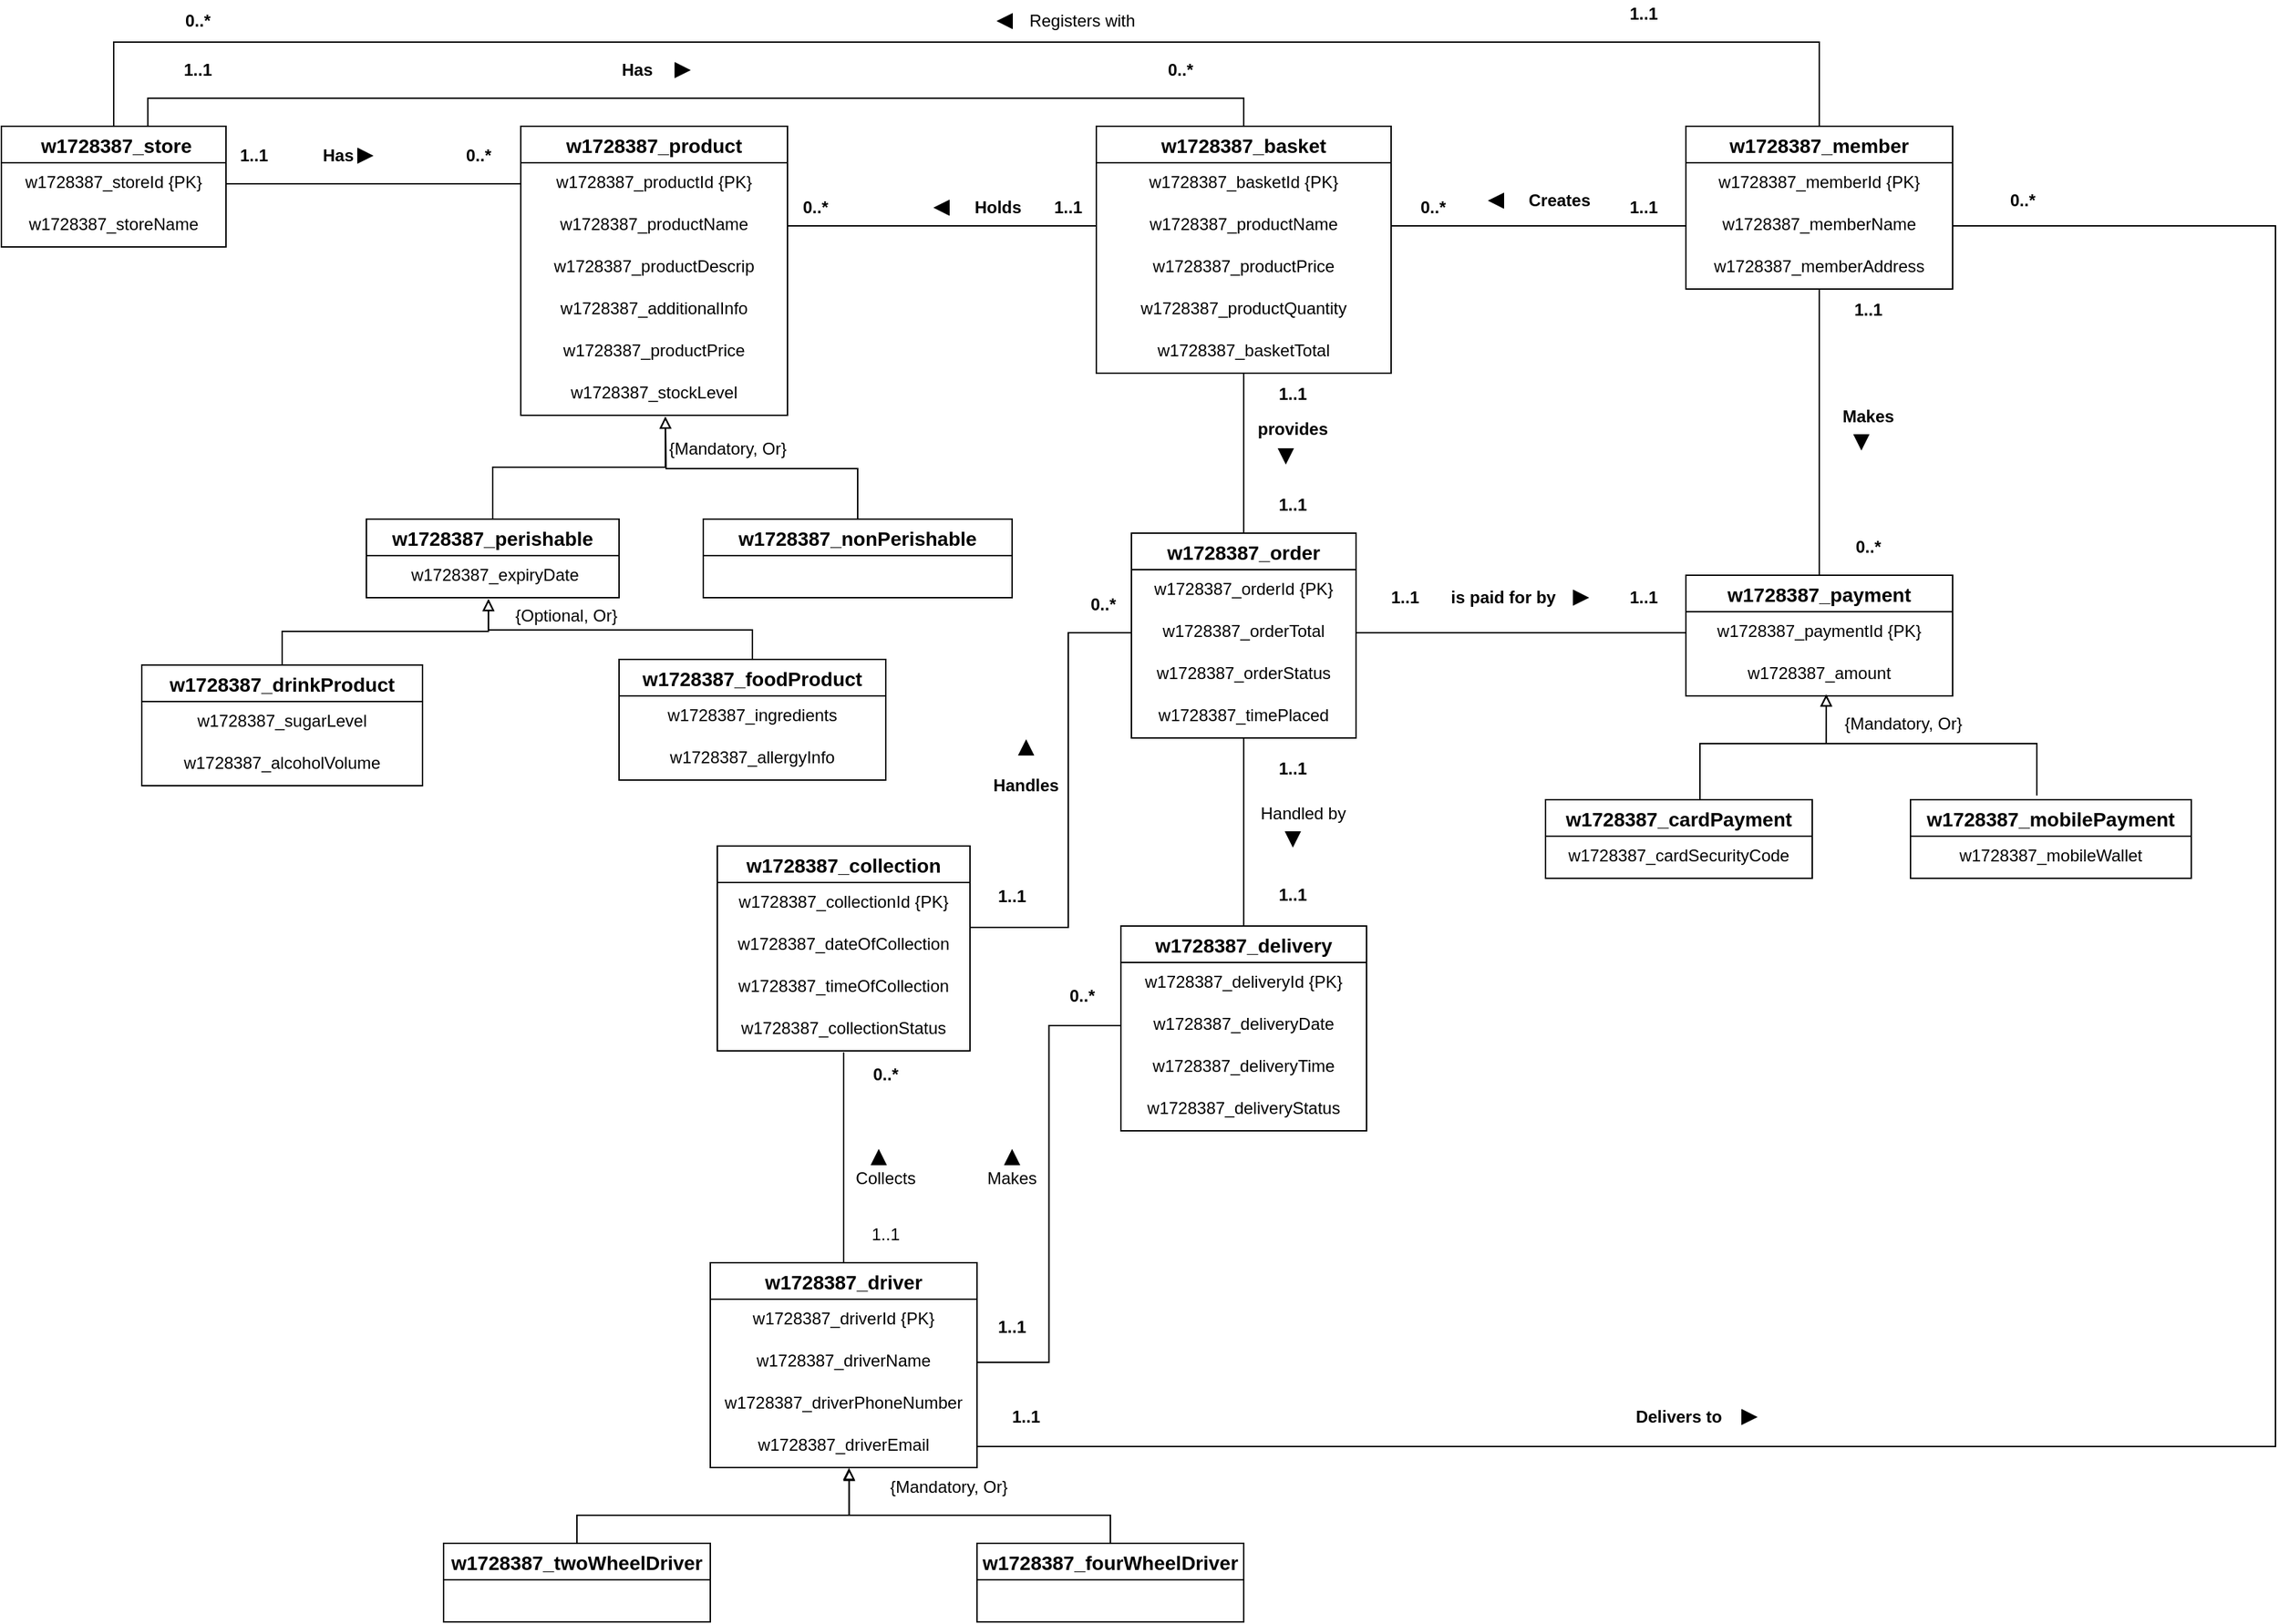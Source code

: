 <mxfile version="13.10.0" type="github">
  <diagram id="m76m9QoJ4NxbDagFgyK1" name="Page-2">
    <mxGraphModel dx="1583" dy="1743" grid="1" gridSize="10" guides="1" tooltips="1" connect="1" arrows="1" fold="1" page="1" pageScale="1" pageWidth="850" pageHeight="1100" math="0" shadow="0">
      <root>
        <mxCell id="Pl49buUNzvRzNFKVz_-r-0" />
        <mxCell id="Pl49buUNzvRzNFKVz_-r-1" parent="Pl49buUNzvRzNFKVz_-r-0" />
        <mxCell id="Pl49buUNzvRzNFKVz_-r-2" value=" w1728387_store" style="swimlane;fontStyle=1;childLayout=stackLayout;horizontal=1;startSize=26;horizontalStack=0;resizeParent=1;resizeParentMax=0;resizeLast=0;collapsible=1;marginBottom=0;align=center;fontSize=14;" parent="Pl49buUNzvRzNFKVz_-r-1" vertex="1">
          <mxGeometry x="20" y="70" width="160" height="86" as="geometry" />
        </mxCell>
        <mxCell id="Pl49buUNzvRzNFKVz_-r-3" value="w1728387_storeId {PK}" style="text;strokeColor=none;fillColor=none;spacingLeft=4;spacingRight=4;overflow=hidden;rotatable=0;points=[[0,0.5],[1,0.5]];portConstraint=eastwest;fontSize=12;align=center;" parent="Pl49buUNzvRzNFKVz_-r-2" vertex="1">
          <mxGeometry y="26" width="160" height="30" as="geometry" />
        </mxCell>
        <mxCell id="Pl49buUNzvRzNFKVz_-r-4" value="w1728387_storeName" style="text;strokeColor=none;fillColor=none;spacingLeft=4;spacingRight=4;overflow=hidden;rotatable=0;points=[[0,0.5],[1,0.5]];portConstraint=eastwest;fontSize=12;align=center;" parent="Pl49buUNzvRzNFKVz_-r-2" vertex="1">
          <mxGeometry y="56" width="160" height="30" as="geometry" />
        </mxCell>
        <mxCell id="GBrOP5z6cLJXMxU7LczB-118" style="edgeStyle=orthogonalEdgeStyle;rounded=0;orthogonalLoop=1;jettySize=auto;html=1;entryX=0.5;entryY=0;entryDx=0;entryDy=0;endArrow=none;endFill=0;" parent="Pl49buUNzvRzNFKVz_-r-1" source="Pl49buUNzvRzNFKVz_-r-6" target="Pl49buUNzvRzNFKVz_-r-2" edge="1">
          <mxGeometry relative="1" as="geometry">
            <Array as="points">
              <mxPoint x="1315" y="10" />
              <mxPoint x="100" y="10" />
            </Array>
          </mxGeometry>
        </mxCell>
        <mxCell id="Pl49buUNzvRzNFKVz_-r-6" value="w1728387_member" style="swimlane;fontStyle=1;childLayout=stackLayout;horizontal=1;startSize=26;horizontalStack=0;resizeParent=1;resizeParentMax=0;resizeLast=0;collapsible=1;marginBottom=0;align=center;fontSize=14;" parent="Pl49buUNzvRzNFKVz_-r-1" vertex="1">
          <mxGeometry x="1220" y="70" width="190" height="116" as="geometry" />
        </mxCell>
        <mxCell id="Pl49buUNzvRzNFKVz_-r-7" value="w1728387_memberId {PK}" style="text;strokeColor=none;fillColor=none;spacingLeft=4;spacingRight=4;overflow=hidden;rotatable=0;points=[[0,0.5],[1,0.5]];portConstraint=eastwest;fontSize=12;align=center;fontStyle=0" parent="Pl49buUNzvRzNFKVz_-r-6" vertex="1">
          <mxGeometry y="26" width="190" height="30" as="geometry" />
        </mxCell>
        <mxCell id="Pl49buUNzvRzNFKVz_-r-8" value="w1728387_memberName" style="text;strokeColor=none;fillColor=none;spacingLeft=4;spacingRight=4;overflow=hidden;rotatable=0;points=[[0,0.5],[1,0.5]];portConstraint=eastwest;fontSize=12;align=center;" parent="Pl49buUNzvRzNFKVz_-r-6" vertex="1">
          <mxGeometry y="56" width="190" height="30" as="geometry" />
        </mxCell>
        <mxCell id="Pl49buUNzvRzNFKVz_-r-9" value="w1728387_memberAddress" style="text;strokeColor=none;fillColor=none;spacingLeft=4;spacingRight=4;overflow=hidden;rotatable=0;points=[[0,0.5],[1,0.5]];portConstraint=eastwest;fontSize=12;align=center;" parent="Pl49buUNzvRzNFKVz_-r-6" vertex="1">
          <mxGeometry y="86" width="190" height="30" as="geometry" />
        </mxCell>
        <mxCell id="Pl49buUNzvRzNFKVz_-r-10" value="w1728387_product" style="swimlane;fontStyle=1;childLayout=stackLayout;horizontal=1;startSize=26;horizontalStack=0;resizeParent=1;resizeParentMax=0;resizeLast=0;collapsible=1;marginBottom=0;align=center;fontSize=14;" parent="Pl49buUNzvRzNFKVz_-r-1" vertex="1">
          <mxGeometry x="390" y="70" width="190" height="206" as="geometry" />
        </mxCell>
        <mxCell id="Pl49buUNzvRzNFKVz_-r-11" value="w1728387_productId {PK}" style="text;strokeColor=none;fillColor=none;spacingLeft=4;spacingRight=4;overflow=hidden;rotatable=0;points=[[0,0.5],[1,0.5]];portConstraint=eastwest;fontSize=12;align=center;" parent="Pl49buUNzvRzNFKVz_-r-10" vertex="1">
          <mxGeometry y="26" width="190" height="30" as="geometry" />
        </mxCell>
        <mxCell id="Pl49buUNzvRzNFKVz_-r-12" value="w1728387_productName" style="text;strokeColor=none;fillColor=none;spacingLeft=4;spacingRight=4;overflow=hidden;rotatable=0;points=[[0,0.5],[1,0.5]];portConstraint=eastwest;fontSize=12;align=center;" parent="Pl49buUNzvRzNFKVz_-r-10" vertex="1">
          <mxGeometry y="56" width="190" height="30" as="geometry" />
        </mxCell>
        <mxCell id="Pl49buUNzvRzNFKVz_-r-13" value="w1728387_productDescrip" style="text;strokeColor=none;fillColor=none;spacingLeft=4;spacingRight=4;overflow=hidden;rotatable=0;points=[[0,0.5],[1,0.5]];portConstraint=eastwest;fontSize=12;align=center;" parent="Pl49buUNzvRzNFKVz_-r-10" vertex="1">
          <mxGeometry y="86" width="190" height="30" as="geometry" />
        </mxCell>
        <mxCell id="GBrOP5z6cLJXMxU7LczB-0" value="w1728387_additionalInfo" style="text;strokeColor=none;fillColor=none;spacingLeft=4;spacingRight=4;overflow=hidden;rotatable=0;points=[[0,0.5],[1,0.5]];portConstraint=eastwest;fontSize=12;align=center;" parent="Pl49buUNzvRzNFKVz_-r-10" vertex="1">
          <mxGeometry y="116" width="190" height="30" as="geometry" />
        </mxCell>
        <mxCell id="GBrOP5z6cLJXMxU7LczB-1" value="w1728387_productPrice" style="text;strokeColor=none;fillColor=none;spacingLeft=4;spacingRight=4;overflow=hidden;rotatable=0;points=[[0,0.5],[1,0.5]];portConstraint=eastwest;fontSize=12;align=center;" parent="Pl49buUNzvRzNFKVz_-r-10" vertex="1">
          <mxGeometry y="146" width="190" height="30" as="geometry" />
        </mxCell>
        <mxCell id="GBrOP5z6cLJXMxU7LczB-2" value="w1728387_stockLevel" style="text;strokeColor=none;fillColor=none;spacingLeft=4;spacingRight=4;overflow=hidden;rotatable=0;points=[[0,0.5],[1,0.5]];portConstraint=eastwest;fontSize=12;align=center;" parent="Pl49buUNzvRzNFKVz_-r-10" vertex="1">
          <mxGeometry y="176" width="190" height="30" as="geometry" />
        </mxCell>
        <mxCell id="GBrOP5z6cLJXMxU7LczB-29" style="edgeStyle=orthogonalEdgeStyle;rounded=0;orthogonalLoop=1;jettySize=auto;html=1;entryX=0.5;entryY=1;entryDx=0;entryDy=0;entryPerimeter=0;endArrow=none;endFill=0;" parent="Pl49buUNzvRzNFKVz_-r-1" source="Pl49buUNzvRzNFKVz_-r-14" target="GBrOP5z6cLJXMxU7LczB-26" edge="1">
          <mxGeometry relative="1" as="geometry" />
        </mxCell>
        <mxCell id="GBrOP5z6cLJXMxU7LczB-45" style="edgeStyle=orthogonalEdgeStyle;rounded=0;orthogonalLoop=1;jettySize=auto;html=1;entryX=0.5;entryY=0;entryDx=0;entryDy=0;endArrow=none;endFill=0;" parent="Pl49buUNzvRzNFKVz_-r-1" source="Pl49buUNzvRzNFKVz_-r-14" target="GBrOP5z6cLJXMxU7LczB-39" edge="1">
          <mxGeometry relative="1" as="geometry" />
        </mxCell>
        <mxCell id="Pl49buUNzvRzNFKVz_-r-14" value="w1728387_order" style="swimlane;fontStyle=1;childLayout=stackLayout;horizontal=1;startSize=26;horizontalStack=0;resizeParent=1;resizeParentMax=0;resizeLast=0;collapsible=1;marginBottom=0;align=center;fontSize=14;" parent="Pl49buUNzvRzNFKVz_-r-1" vertex="1">
          <mxGeometry x="825" y="360" width="160" height="146" as="geometry" />
        </mxCell>
        <mxCell id="Pl49buUNzvRzNFKVz_-r-15" value="w1728387_orderId {PK}" style="text;strokeColor=none;fillColor=none;spacingLeft=4;spacingRight=4;overflow=hidden;rotatable=0;points=[[0,0.5],[1,0.5]];portConstraint=eastwest;fontSize=12;align=center;" parent="Pl49buUNzvRzNFKVz_-r-14" vertex="1">
          <mxGeometry y="26" width="160" height="30" as="geometry" />
        </mxCell>
        <mxCell id="Pl49buUNzvRzNFKVz_-r-16" value="w1728387_orderTotal" style="text;strokeColor=none;fillColor=none;spacingLeft=4;spacingRight=4;overflow=hidden;rotatable=0;points=[[0,0.5],[1,0.5]];portConstraint=eastwest;fontSize=12;align=center;" parent="Pl49buUNzvRzNFKVz_-r-14" vertex="1">
          <mxGeometry y="56" width="160" height="30" as="geometry" />
        </mxCell>
        <mxCell id="Pl49buUNzvRzNFKVz_-r-17" value="w1728387_orderStatus" style="text;strokeColor=none;fillColor=none;spacingLeft=4;spacingRight=4;overflow=hidden;rotatable=0;points=[[0,0.5],[1,0.5]];portConstraint=eastwest;fontSize=12;align=center;" parent="Pl49buUNzvRzNFKVz_-r-14" vertex="1">
          <mxGeometry y="86" width="160" height="30" as="geometry" />
        </mxCell>
        <mxCell id="GBrOP5z6cLJXMxU7LczB-27" value="w1728387_timePlaced" style="text;strokeColor=none;fillColor=none;spacingLeft=4;spacingRight=4;overflow=hidden;rotatable=0;points=[[0,0.5],[1,0.5]];portConstraint=eastwest;fontSize=12;align=center;" parent="Pl49buUNzvRzNFKVz_-r-14" vertex="1">
          <mxGeometry y="116" width="160" height="30" as="geometry" />
        </mxCell>
        <mxCell id="GBrOP5z6cLJXMxU7LczB-113" style="edgeStyle=orthogonalEdgeStyle;rounded=0;orthogonalLoop=1;jettySize=auto;html=1;entryX=0.5;entryY=1;entryDx=0;entryDy=0;entryPerimeter=0;endArrow=none;endFill=0;" parent="Pl49buUNzvRzNFKVz_-r-1" source="Pl49buUNzvRzNFKVz_-r-22" target="Pl49buUNzvRzNFKVz_-r-9" edge="1">
          <mxGeometry relative="1" as="geometry" />
        </mxCell>
        <mxCell id="Pl49buUNzvRzNFKVz_-r-22" value="w1728387_payment" style="swimlane;fontStyle=1;childLayout=stackLayout;horizontal=1;startSize=26;horizontalStack=0;resizeParent=1;resizeParentMax=0;resizeLast=0;collapsible=1;marginBottom=0;align=center;fontSize=14;" parent="Pl49buUNzvRzNFKVz_-r-1" vertex="1">
          <mxGeometry x="1220" y="390" width="190" height="86" as="geometry" />
        </mxCell>
        <mxCell id="Pl49buUNzvRzNFKVz_-r-23" value="w1728387_paymentId {PK}" style="text;strokeColor=none;fillColor=none;spacingLeft=4;spacingRight=4;overflow=hidden;rotatable=0;points=[[0,0.5],[1,0.5]];portConstraint=eastwest;fontSize=12;align=center;" parent="Pl49buUNzvRzNFKVz_-r-22" vertex="1">
          <mxGeometry y="26" width="190" height="30" as="geometry" />
        </mxCell>
        <mxCell id="GBrOP5z6cLJXMxU7LczB-66" value="w1728387_amount" style="text;strokeColor=none;fillColor=none;spacingLeft=4;spacingRight=4;overflow=hidden;rotatable=0;points=[[0,0.5],[1,0.5]];portConstraint=eastwest;fontSize=12;align=center;" parent="Pl49buUNzvRzNFKVz_-r-22" vertex="1">
          <mxGeometry y="56" width="190" height="30" as="geometry" />
        </mxCell>
        <mxCell id="GBrOP5z6cLJXMxU7LczB-145" style="edgeStyle=orthogonalEdgeStyle;rounded=0;orthogonalLoop=1;jettySize=auto;html=1;entryX=0.5;entryY=1.033;entryDx=0;entryDy=0;entryPerimeter=0;endArrow=none;endFill=0;" parent="Pl49buUNzvRzNFKVz_-r-1" source="Pl49buUNzvRzNFKVz_-r-26" target="GBrOP5z6cLJXMxU7LczB-144" edge="1">
          <mxGeometry relative="1" as="geometry" />
        </mxCell>
        <mxCell id="Pl49buUNzvRzNFKVz_-r-26" value="w1728387_driver" style="swimlane;fontStyle=1;childLayout=stackLayout;horizontal=1;startSize=26;horizontalStack=0;resizeParent=1;resizeParentMax=0;resizeLast=0;collapsible=1;marginBottom=0;align=center;fontSize=14;" parent="Pl49buUNzvRzNFKVz_-r-1" vertex="1">
          <mxGeometry x="525" y="880" width="190" height="146" as="geometry" />
        </mxCell>
        <mxCell id="Pl49buUNzvRzNFKVz_-r-27" value="w1728387_driverId {PK}" style="text;strokeColor=none;fillColor=none;spacingLeft=4;spacingRight=4;overflow=hidden;rotatable=0;points=[[0,0.5],[1,0.5]];portConstraint=eastwest;fontSize=12;align=center;" parent="Pl49buUNzvRzNFKVz_-r-26" vertex="1">
          <mxGeometry y="26" width="190" height="30" as="geometry" />
        </mxCell>
        <mxCell id="Pl49buUNzvRzNFKVz_-r-28" value="w1728387_driverName" style="text;strokeColor=none;fillColor=none;spacingLeft=4;spacingRight=4;overflow=hidden;rotatable=0;points=[[0,0.5],[1,0.5]];portConstraint=eastwest;fontSize=12;align=center;" parent="Pl49buUNzvRzNFKVz_-r-26" vertex="1">
          <mxGeometry y="56" width="190" height="30" as="geometry" />
        </mxCell>
        <mxCell id="Pl49buUNzvRzNFKVz_-r-29" value="w1728387_driverPhoneNumber" style="text;strokeColor=none;fillColor=none;spacingLeft=4;spacingRight=4;overflow=hidden;rotatable=0;points=[[0,0.5],[1,0.5]];portConstraint=eastwest;fontSize=12;align=center;" parent="Pl49buUNzvRzNFKVz_-r-26" vertex="1">
          <mxGeometry y="86" width="190" height="30" as="geometry" />
        </mxCell>
        <mxCell id="GBrOP5z6cLJXMxU7LczB-146" value="w1728387_driverEmail" style="text;strokeColor=none;fillColor=none;spacingLeft=4;spacingRight=4;overflow=hidden;rotatable=0;points=[[0,0.5],[1,0.5]];portConstraint=eastwest;fontSize=12;align=center;" parent="Pl49buUNzvRzNFKVz_-r-26" vertex="1">
          <mxGeometry y="116" width="190" height="30" as="geometry" />
        </mxCell>
        <mxCell id="GBrOP5z6cLJXMxU7LczB-7" value="&lt;b&gt;1..1&lt;/b&gt;" style="text;html=1;strokeColor=none;fillColor=none;align=center;verticalAlign=middle;whiteSpace=wrap;rounded=0;" parent="Pl49buUNzvRzNFKVz_-r-1" vertex="1">
          <mxGeometry x="180" y="81" width="40" height="20" as="geometry" />
        </mxCell>
        <mxCell id="GBrOP5z6cLJXMxU7LczB-8" value="&lt;span&gt;&lt;b&gt;0..*&lt;/b&gt;&lt;/span&gt;" style="text;html=1;strokeColor=none;fillColor=none;align=center;verticalAlign=middle;whiteSpace=wrap;rounded=0;fontStyle=0" parent="Pl49buUNzvRzNFKVz_-r-1" vertex="1">
          <mxGeometry x="340" y="81" width="40" height="20" as="geometry" />
        </mxCell>
        <mxCell id="GBrOP5z6cLJXMxU7LczB-9" style="edgeStyle=orthogonalEdgeStyle;rounded=0;orthogonalLoop=1;jettySize=auto;html=1;entryX=0;entryY=0.5;entryDx=0;entryDy=0;endArrow=none;endFill=0;" parent="Pl49buUNzvRzNFKVz_-r-1" source="Pl49buUNzvRzNFKVz_-r-3" target="Pl49buUNzvRzNFKVz_-r-11" edge="1">
          <mxGeometry relative="1" as="geometry" />
        </mxCell>
        <mxCell id="GBrOP5z6cLJXMxU7LczB-10" value="&lt;b&gt;Has&lt;/b&gt;" style="text;html=1;strokeColor=none;fillColor=none;align=center;verticalAlign=middle;whiteSpace=wrap;rounded=0;" parent="Pl49buUNzvRzNFKVz_-r-1" vertex="1">
          <mxGeometry x="240" y="75.5" width="40" height="31" as="geometry" />
        </mxCell>
        <mxCell id="GBrOP5z6cLJXMxU7LczB-12" value="" style="triangle;whiteSpace=wrap;html=1;direction=south;fillColor=#000000;rotation=-90;" parent="Pl49buUNzvRzNFKVz_-r-1" vertex="1">
          <mxGeometry x="274" y="86" width="10" height="10" as="geometry" />
        </mxCell>
        <mxCell id="GBrOP5z6cLJXMxU7LczB-127" style="edgeStyle=orthogonalEdgeStyle;rounded=0;orthogonalLoop=1;jettySize=auto;html=1;entryX=0.652;entryY=0.005;entryDx=0;entryDy=0;entryPerimeter=0;endArrow=none;endFill=0;" parent="Pl49buUNzvRzNFKVz_-r-1" source="GBrOP5z6cLJXMxU7LczB-17" target="Pl49buUNzvRzNFKVz_-r-2" edge="1">
          <mxGeometry relative="1" as="geometry">
            <Array as="points">
              <mxPoint x="905" y="50" />
              <mxPoint x="124" y="50" />
            </Array>
          </mxGeometry>
        </mxCell>
        <mxCell id="GBrOP5z6cLJXMxU7LczB-17" value="w1728387_basket" style="swimlane;fontStyle=1;childLayout=stackLayout;horizontal=1;startSize=26;horizontalStack=0;resizeParent=1;resizeParentMax=0;resizeLast=0;collapsible=1;marginBottom=0;align=center;fontSize=14;" parent="Pl49buUNzvRzNFKVz_-r-1" vertex="1">
          <mxGeometry x="800" y="70" width="210" height="176" as="geometry" />
        </mxCell>
        <mxCell id="GBrOP5z6cLJXMxU7LczB-18" value="w1728387_basketId {PK}" style="text;strokeColor=none;fillColor=none;spacingLeft=4;spacingRight=4;overflow=hidden;rotatable=0;points=[[0,0.5],[1,0.5]];portConstraint=eastwest;fontSize=12;align=center;fontStyle=0" parent="GBrOP5z6cLJXMxU7LczB-17" vertex="1">
          <mxGeometry y="26" width="210" height="30" as="geometry" />
        </mxCell>
        <mxCell id="GBrOP5z6cLJXMxU7LczB-19" value="w1728387_productName" style="text;strokeColor=none;fillColor=none;spacingLeft=4;spacingRight=4;overflow=hidden;rotatable=0;points=[[0,0.5],[1,0.5]];portConstraint=eastwest;fontSize=12;align=center;fontStyle=0" parent="GBrOP5z6cLJXMxU7LczB-17" vertex="1">
          <mxGeometry y="56" width="210" height="30" as="geometry" />
        </mxCell>
        <mxCell id="GBrOP5z6cLJXMxU7LczB-28" value="w1728387_productPrice" style="text;strokeColor=none;fillColor=none;spacingLeft=4;spacingRight=4;overflow=hidden;rotatable=0;points=[[0,0.5],[1,0.5]];portConstraint=eastwest;fontSize=12;align=center;" parent="GBrOP5z6cLJXMxU7LczB-17" vertex="1">
          <mxGeometry y="86" width="210" height="30" as="geometry" />
        </mxCell>
        <mxCell id="GBrOP5z6cLJXMxU7LczB-20" value="w1728387_productQuantity" style="text;strokeColor=none;fillColor=none;spacingLeft=4;spacingRight=4;overflow=hidden;rotatable=0;points=[[0,0.5],[1,0.5]];portConstraint=eastwest;fontSize=12;align=center;" parent="GBrOP5z6cLJXMxU7LczB-17" vertex="1">
          <mxGeometry y="116" width="210" height="30" as="geometry" />
        </mxCell>
        <mxCell id="GBrOP5z6cLJXMxU7LczB-26" value="w1728387_basketTotal" style="text;strokeColor=none;fillColor=none;spacingLeft=4;spacingRight=4;overflow=hidden;rotatable=0;points=[[0,0.5],[1,0.5]];portConstraint=eastwest;fontSize=12;align=center;" parent="GBrOP5z6cLJXMxU7LczB-17" vertex="1">
          <mxGeometry y="146" width="210" height="30" as="geometry" />
        </mxCell>
        <mxCell id="GBrOP5z6cLJXMxU7LczB-21" style="edgeStyle=orthogonalEdgeStyle;rounded=0;orthogonalLoop=1;jettySize=auto;html=1;entryX=1;entryY=0.5;entryDx=0;entryDy=0;endArrow=none;endFill=0;" parent="Pl49buUNzvRzNFKVz_-r-1" source="GBrOP5z6cLJXMxU7LczB-19" target="Pl49buUNzvRzNFKVz_-r-12" edge="1">
          <mxGeometry relative="1" as="geometry" />
        </mxCell>
        <mxCell id="GBrOP5z6cLJXMxU7LczB-22" value="&lt;b&gt;1..1&lt;/b&gt;" style="text;html=1;strokeColor=none;fillColor=none;align=center;verticalAlign=middle;whiteSpace=wrap;rounded=0;" parent="Pl49buUNzvRzNFKVz_-r-1" vertex="1">
          <mxGeometry x="760" y="118" width="40" height="20" as="geometry" />
        </mxCell>
        <mxCell id="GBrOP5z6cLJXMxU7LczB-23" value="&lt;b&gt;0..*&lt;/b&gt;" style="text;html=1;strokeColor=none;fillColor=none;align=center;verticalAlign=middle;whiteSpace=wrap;rounded=0;" parent="Pl49buUNzvRzNFKVz_-r-1" vertex="1">
          <mxGeometry x="580" y="118" width="40" height="20" as="geometry" />
        </mxCell>
        <mxCell id="GBrOP5z6cLJXMxU7LczB-24" value="&lt;b&gt;Holds&lt;/b&gt;" style="text;html=1;strokeColor=none;fillColor=none;align=center;verticalAlign=middle;whiteSpace=wrap;rounded=0;" parent="Pl49buUNzvRzNFKVz_-r-1" vertex="1">
          <mxGeometry x="710" y="118" width="40" height="20" as="geometry" />
        </mxCell>
        <mxCell id="GBrOP5z6cLJXMxU7LczB-25" value="" style="triangle;whiteSpace=wrap;html=1;direction=south;fillColor=#000000;rotation=90;" parent="Pl49buUNzvRzNFKVz_-r-1" vertex="1">
          <mxGeometry x="685" y="123" width="10" height="10" as="geometry" />
        </mxCell>
        <mxCell id="GBrOP5z6cLJXMxU7LczB-30" value="&lt;b&gt;1..1&lt;/b&gt;" style="text;html=1;strokeColor=none;fillColor=none;align=center;verticalAlign=middle;whiteSpace=wrap;rounded=0;" parent="Pl49buUNzvRzNFKVz_-r-1" vertex="1">
          <mxGeometry x="920" y="330" width="40" height="20" as="geometry" />
        </mxCell>
        <mxCell id="GBrOP5z6cLJXMxU7LczB-31" value="&lt;b&gt;1..1&lt;/b&gt;" style="text;html=1;strokeColor=none;fillColor=none;align=center;verticalAlign=middle;whiteSpace=wrap;rounded=0;" parent="Pl49buUNzvRzNFKVz_-r-1" vertex="1">
          <mxGeometry x="920" y="251" width="40" height="20" as="geometry" />
        </mxCell>
        <mxCell id="GBrOP5z6cLJXMxU7LczB-33" value="" style="triangle;whiteSpace=wrap;html=1;direction=south;fillColor=#000000;rotation=0;" parent="Pl49buUNzvRzNFKVz_-r-1" vertex="1">
          <mxGeometry x="930" y="300" width="10" height="10" as="geometry" />
        </mxCell>
        <mxCell id="GBrOP5z6cLJXMxU7LczB-38" value="&lt;b&gt;provides&lt;/b&gt;" style="text;html=1;strokeColor=none;fillColor=none;align=center;verticalAlign=middle;whiteSpace=wrap;rounded=0;" parent="Pl49buUNzvRzNFKVz_-r-1" vertex="1">
          <mxGeometry x="920" y="276" width="40" height="20" as="geometry" />
        </mxCell>
        <mxCell id="GBrOP5z6cLJXMxU7LczB-39" value="w1728387_delivery" style="swimlane;fontStyle=1;childLayout=stackLayout;horizontal=1;startSize=26;horizontalStack=0;resizeParent=1;resizeParentMax=0;resizeLast=0;collapsible=1;marginBottom=0;align=center;fontSize=14;" parent="Pl49buUNzvRzNFKVz_-r-1" vertex="1">
          <mxGeometry x="817.5" y="640" width="175" height="146" as="geometry" />
        </mxCell>
        <mxCell id="GBrOP5z6cLJXMxU7LczB-40" value="w1728387_deliveryId {PK}" style="text;strokeColor=none;fillColor=none;spacingLeft=4;spacingRight=4;overflow=hidden;rotatable=0;points=[[0,0.5],[1,0.5]];portConstraint=eastwest;fontSize=12;align=center;" parent="GBrOP5z6cLJXMxU7LczB-39" vertex="1">
          <mxGeometry y="26" width="175" height="30" as="geometry" />
        </mxCell>
        <mxCell id="GBrOP5z6cLJXMxU7LczB-41" value="w1728387_deliveryDate" style="text;strokeColor=none;fillColor=none;spacingLeft=4;spacingRight=4;overflow=hidden;rotatable=0;points=[[0,0.5],[1,0.5]];portConstraint=eastwest;fontSize=12;align=center;" parent="GBrOP5z6cLJXMxU7LczB-39" vertex="1">
          <mxGeometry y="56" width="175" height="30" as="geometry" />
        </mxCell>
        <mxCell id="GBrOP5z6cLJXMxU7LczB-42" value="w1728387_deliveryTime" style="text;strokeColor=none;fillColor=none;spacingLeft=4;spacingRight=4;overflow=hidden;rotatable=0;points=[[0,0.5],[1,0.5]];portConstraint=eastwest;fontSize=12;align=center;" parent="GBrOP5z6cLJXMxU7LczB-39" vertex="1">
          <mxGeometry y="86" width="175" height="30" as="geometry" />
        </mxCell>
        <mxCell id="GBrOP5z6cLJXMxU7LczB-43" value="w1728387_deliveryStatus" style="text;strokeColor=none;fillColor=none;spacingLeft=4;spacingRight=4;overflow=hidden;rotatable=0;points=[[0,0.5],[1,0.5]];portConstraint=eastwest;fontSize=12;align=center;" parent="GBrOP5z6cLJXMxU7LczB-39" vertex="1">
          <mxGeometry y="116" width="175" height="30" as="geometry" />
        </mxCell>
        <mxCell id="GBrOP5z6cLJXMxU7LczB-46" value="&lt;b&gt;1..1&lt;/b&gt;" style="text;html=1;strokeColor=none;fillColor=none;align=center;verticalAlign=middle;whiteSpace=wrap;rounded=0;" parent="Pl49buUNzvRzNFKVz_-r-1" vertex="1">
          <mxGeometry x="920" y="518" width="40" height="20" as="geometry" />
        </mxCell>
        <mxCell id="GBrOP5z6cLJXMxU7LczB-47" value="&lt;b&gt;1..1&lt;/b&gt;" style="text;html=1;strokeColor=none;fillColor=none;align=center;verticalAlign=middle;whiteSpace=wrap;rounded=0;" parent="Pl49buUNzvRzNFKVz_-r-1" vertex="1">
          <mxGeometry x="920" y="608" width="40" height="20" as="geometry" />
        </mxCell>
        <mxCell id="GBrOP5z6cLJXMxU7LczB-49" value="&lt;b&gt;1..1&lt;/b&gt;" style="text;html=1;strokeColor=none;fillColor=none;align=center;verticalAlign=middle;whiteSpace=wrap;rounded=0;" parent="Pl49buUNzvRzNFKVz_-r-1" vertex="1">
          <mxGeometry x="1000" y="396" width="40" height="20" as="geometry" />
        </mxCell>
        <mxCell id="GBrOP5z6cLJXMxU7LczB-50" value="&lt;b&gt;1..1&lt;/b&gt;" style="text;html=1;strokeColor=none;fillColor=none;align=center;verticalAlign=middle;whiteSpace=wrap;rounded=0;" parent="Pl49buUNzvRzNFKVz_-r-1" vertex="1">
          <mxGeometry x="1170" y="396" width="40" height="20" as="geometry" />
        </mxCell>
        <mxCell id="GBrOP5z6cLJXMxU7LczB-51" value="is paid for by" style="text;html=1;strokeColor=none;fillColor=none;align=center;verticalAlign=middle;whiteSpace=wrap;rounded=0;fontStyle=1" parent="Pl49buUNzvRzNFKVz_-r-1" vertex="1">
          <mxGeometry x="1050" y="396" width="80" height="20" as="geometry" />
        </mxCell>
        <mxCell id="GBrOP5z6cLJXMxU7LczB-53" value="" style="triangle;whiteSpace=wrap;html=1;direction=south;fillColor=#000000;rotation=-90;" parent="Pl49buUNzvRzNFKVz_-r-1" vertex="1">
          <mxGeometry x="1140" y="401" width="10" height="10" as="geometry" />
        </mxCell>
        <mxCell id="GBrOP5z6cLJXMxU7LczB-54" style="edgeStyle=orthogonalEdgeStyle;rounded=0;orthogonalLoop=1;jettySize=auto;html=1;entryX=0;entryY=0.5;entryDx=0;entryDy=0;endArrow=none;endFill=0;" parent="Pl49buUNzvRzNFKVz_-r-1" source="Pl49buUNzvRzNFKVz_-r-16" target="Pl49buUNzvRzNFKVz_-r-23" edge="1">
          <mxGeometry relative="1" as="geometry" />
        </mxCell>
        <mxCell id="GBrOP5z6cLJXMxU7LczB-55" value="w1728387_cardPayment" style="swimlane;fontStyle=1;childLayout=stackLayout;horizontal=1;startSize=26;horizontalStack=0;resizeParent=1;resizeParentMax=0;resizeLast=0;collapsible=1;marginBottom=0;align=center;fontSize=14;" parent="Pl49buUNzvRzNFKVz_-r-1" vertex="1">
          <mxGeometry x="1120" y="550" width="190" height="56" as="geometry" />
        </mxCell>
        <mxCell id="GBrOP5z6cLJXMxU7LczB-56" value="w1728387_cardSecurityCode" style="text;strokeColor=none;fillColor=none;spacingLeft=4;spacingRight=4;overflow=hidden;rotatable=0;points=[[0,0.5],[1,0.5]];portConstraint=eastwest;fontSize=12;align=center;" parent="GBrOP5z6cLJXMxU7LczB-55" vertex="1">
          <mxGeometry y="26" width="190" height="30" as="geometry" />
        </mxCell>
        <mxCell id="GBrOP5z6cLJXMxU7LczB-59" value="w1728387_mobilePayment" style="swimlane;fontStyle=1;childLayout=stackLayout;horizontal=1;startSize=26;horizontalStack=0;resizeParent=1;resizeParentMax=0;resizeLast=0;collapsible=1;marginBottom=0;align=center;fontSize=14;" parent="Pl49buUNzvRzNFKVz_-r-1" vertex="1">
          <mxGeometry x="1380" y="550" width="200" height="56" as="geometry" />
        </mxCell>
        <mxCell id="GBrOP5z6cLJXMxU7LczB-60" value="w1728387_mobileWallet" style="text;strokeColor=none;fillColor=none;spacingLeft=4;spacingRight=4;overflow=hidden;rotatable=0;points=[[0,0.5],[1,0.5]];portConstraint=eastwest;fontSize=12;align=center;" parent="GBrOP5z6cLJXMxU7LczB-59" vertex="1">
          <mxGeometry y="26" width="200" height="30" as="geometry" />
        </mxCell>
        <mxCell id="GBrOP5z6cLJXMxU7LczB-73" value="{Mandatory, Or}" style="text;html=1;strokeColor=none;fillColor=none;align=center;verticalAlign=middle;whiteSpace=wrap;rounded=0;" parent="Pl49buUNzvRzNFKVz_-r-1" vertex="1">
          <mxGeometry x="1330" y="486" width="90" height="20" as="geometry" />
        </mxCell>
        <mxCell id="GBrOP5z6cLJXMxU7LczB-80" value="w1728387_perishable" style="swimlane;fontStyle=1;childLayout=stackLayout;horizontal=1;startSize=26;horizontalStack=0;resizeParent=1;resizeParentMax=0;resizeLast=0;collapsible=1;marginBottom=0;align=center;fontSize=14;" parent="Pl49buUNzvRzNFKVz_-r-1" vertex="1">
          <mxGeometry x="280" y="350" width="180" height="56" as="geometry" />
        </mxCell>
        <mxCell id="GBrOP5z6cLJXMxU7LczB-81" value=" w1728387_expiryDate" style="text;strokeColor=none;fillColor=none;spacingLeft=4;spacingRight=4;overflow=hidden;rotatable=0;points=[[0,0.5],[1,0.5]];portConstraint=eastwest;fontSize=12;fontStyle=0;align=center;" parent="GBrOP5z6cLJXMxU7LczB-80" vertex="1">
          <mxGeometry y="26" width="180" height="30" as="geometry" />
        </mxCell>
        <mxCell id="GBrOP5z6cLJXMxU7LczB-84" value="w1728387_nonPerishable" style="swimlane;fontStyle=1;childLayout=stackLayout;horizontal=1;startSize=26;horizontalStack=0;resizeParent=1;resizeParentMax=0;resizeLast=0;collapsible=1;marginBottom=0;align=center;fontSize=14;" parent="Pl49buUNzvRzNFKVz_-r-1" vertex="1">
          <mxGeometry x="520" y="350" width="220" height="56" as="geometry" />
        </mxCell>
        <mxCell id="GBrOP5z6cLJXMxU7LczB-90" value="" style="group" parent="Pl49buUNzvRzNFKVz_-r-1" vertex="1" connectable="0">
          <mxGeometry x="493" y="277" as="geometry" />
        </mxCell>
        <mxCell id="GBrOP5z6cLJXMxU7LczB-88" style="edgeStyle=orthogonalEdgeStyle;rounded=0;orthogonalLoop=1;jettySize=auto;html=1;entryX=0.542;entryY=1.033;entryDx=0;entryDy=0;entryPerimeter=0;endArrow=block;endFill=0;" parent="GBrOP5z6cLJXMxU7LczB-90" source="GBrOP5z6cLJXMxU7LczB-80" target="GBrOP5z6cLJXMxU7LczB-2" edge="1">
          <mxGeometry relative="1" as="geometry" />
        </mxCell>
        <mxCell id="GBrOP5z6cLJXMxU7LczB-89" style="edgeStyle=orthogonalEdgeStyle;rounded=0;orthogonalLoop=1;jettySize=auto;html=1;endArrow=block;endFill=0;exitX=0.5;exitY=0;exitDx=0;exitDy=0;" parent="GBrOP5z6cLJXMxU7LczB-90" source="GBrOP5z6cLJXMxU7LczB-84" edge="1">
          <mxGeometry relative="1" as="geometry">
            <mxPoint as="targetPoint" />
            <mxPoint x="90" y="140" as="sourcePoint" />
          </mxGeometry>
        </mxCell>
        <mxCell id="GBrOP5z6cLJXMxU7LczB-91" value="" style="group" parent="Pl49buUNzvRzNFKVz_-r-1" vertex="1" connectable="0">
          <mxGeometry x="1230" y="510" width="240" as="geometry" />
        </mxCell>
        <mxCell id="GBrOP5z6cLJXMxU7LczB-67" style="edgeStyle=orthogonalEdgeStyle;rounded=0;orthogonalLoop=1;jettySize=auto;html=1;entryX=0.526;entryY=0.967;entryDx=0;entryDy=0;entryPerimeter=0;endArrow=block;endFill=0;" parent="GBrOP5z6cLJXMxU7LczB-91" source="GBrOP5z6cLJXMxU7LczB-55" target="GBrOP5z6cLJXMxU7LczB-66" edge="1">
          <mxGeometry as="geometry">
            <Array as="points">
              <mxPoint />
              <mxPoint x="90" />
            </Array>
          </mxGeometry>
        </mxCell>
        <mxCell id="GBrOP5z6cLJXMxU7LczB-70" style="edgeStyle=orthogonalEdgeStyle;rounded=0;orthogonalLoop=1;jettySize=auto;html=1;endArrow=block;endFill=0;exitX=0.5;exitY=0;exitDx=0;exitDy=0;" parent="GBrOP5z6cLJXMxU7LczB-91" edge="1">
          <mxGeometry as="geometry">
            <mxPoint x="90" y="-35" as="targetPoint" />
            <mxPoint x="240" y="37" as="sourcePoint" />
            <Array as="points">
              <mxPoint x="240" />
              <mxPoint x="90" />
            </Array>
          </mxGeometry>
        </mxCell>
        <mxCell id="GBrOP5z6cLJXMxU7LczB-95" value="w1728387_drinkProduct" style="swimlane;fontStyle=1;childLayout=stackLayout;horizontal=1;startSize=26;horizontalStack=0;resizeParent=1;resizeParentMax=0;resizeLast=0;collapsible=1;marginBottom=0;align=center;fontSize=14;" parent="Pl49buUNzvRzNFKVz_-r-1" vertex="1">
          <mxGeometry x="120" y="454" width="200" height="86" as="geometry" />
        </mxCell>
        <mxCell id="GBrOP5z6cLJXMxU7LczB-96" value="w1728387_sugarLevel" style="text;strokeColor=none;fillColor=none;spacingLeft=4;spacingRight=4;overflow=hidden;rotatable=0;points=[[0,0.5],[1,0.5]];portConstraint=eastwest;fontSize=12;align=center;" parent="GBrOP5z6cLJXMxU7LczB-95" vertex="1">
          <mxGeometry y="26" width="200" height="30" as="geometry" />
        </mxCell>
        <mxCell id="GBrOP5z6cLJXMxU7LczB-97" value="w1728387_alcoholVolume" style="text;strokeColor=none;fillColor=none;spacingLeft=4;spacingRight=4;overflow=hidden;rotatable=0;points=[[0,0.5],[1,0.5]];portConstraint=eastwest;fontSize=12;align=center;" parent="GBrOP5z6cLJXMxU7LczB-95" vertex="1">
          <mxGeometry y="56" width="200" height="30" as="geometry" />
        </mxCell>
        <mxCell id="GBrOP5z6cLJXMxU7LczB-99" value="w1728387_foodProduct" style="swimlane;fontStyle=1;childLayout=stackLayout;horizontal=1;startSize=26;horizontalStack=0;resizeParent=1;resizeParentMax=0;resizeLast=0;collapsible=1;marginBottom=0;align=center;fontSize=14;" parent="Pl49buUNzvRzNFKVz_-r-1" vertex="1">
          <mxGeometry x="460" y="450" width="190" height="86" as="geometry" />
        </mxCell>
        <mxCell id="GBrOP5z6cLJXMxU7LczB-100" value="w1728387_ingredients" style="text;strokeColor=none;fillColor=none;spacingLeft=4;spacingRight=4;overflow=hidden;rotatable=0;points=[[0,0.5],[1,0.5]];portConstraint=eastwest;fontSize=12;align=center;" parent="GBrOP5z6cLJXMxU7LczB-99" vertex="1">
          <mxGeometry y="26" width="190" height="30" as="geometry" />
        </mxCell>
        <mxCell id="GBrOP5z6cLJXMxU7LczB-101" value="w1728387_allergyInfo" style="text;strokeColor=none;fillColor=none;spacingLeft=4;spacingRight=4;overflow=hidden;rotatable=0;points=[[0,0.5],[1,0.5]];portConstraint=eastwest;fontSize=12;align=center;" parent="GBrOP5z6cLJXMxU7LczB-99" vertex="1">
          <mxGeometry y="56" width="190" height="30" as="geometry" />
        </mxCell>
        <mxCell id="GBrOP5z6cLJXMxU7LczB-105" value="" style="group" parent="Pl49buUNzvRzNFKVz_-r-1" vertex="1" connectable="0">
          <mxGeometry x="367" y="429" width="188" as="geometry" />
        </mxCell>
        <mxCell id="GBrOP5z6cLJXMxU7LczB-103" style="edgeStyle=orthogonalEdgeStyle;rounded=0;orthogonalLoop=1;jettySize=auto;html=1;entryX=0.483;entryY=1.033;entryDx=0;entryDy=0;entryPerimeter=0;endArrow=block;endFill=0;" parent="GBrOP5z6cLJXMxU7LczB-105" source="GBrOP5z6cLJXMxU7LczB-95" target="GBrOP5z6cLJXMxU7LczB-81" edge="1">
          <mxGeometry relative="1" as="geometry" />
        </mxCell>
        <mxCell id="GBrOP5z6cLJXMxU7LczB-104" style="edgeStyle=orthogonalEdgeStyle;rounded=0;orthogonalLoop=1;jettySize=auto;html=1;endArrow=block;endFill=0;exitX=0.5;exitY=0;exitDx=0;exitDy=0;" parent="GBrOP5z6cLJXMxU7LczB-105" source="GBrOP5z6cLJXMxU7LczB-99" edge="1">
          <mxGeometry relative="1" as="geometry">
            <mxPoint y="-22" as="targetPoint" />
            <mxPoint x="90" y="61.0" as="sourcePoint" />
            <Array as="points">
              <mxPoint x="188" />
              <mxPoint />
            </Array>
          </mxGeometry>
        </mxCell>
        <mxCell id="GBrOP5z6cLJXMxU7LczB-106" value="{Optional, Or}" style="text;html=1;strokeColor=none;fillColor=none;align=center;verticalAlign=middle;whiteSpace=wrap;rounded=0;" parent="Pl49buUNzvRzNFKVz_-r-1" vertex="1">
          <mxGeometry x="385" y="409" width="75" height="20" as="geometry" />
        </mxCell>
        <mxCell id="GBrOP5z6cLJXMxU7LczB-107" value="{Mandatory, Or}" style="text;html=1;strokeColor=none;fillColor=none;align=center;verticalAlign=middle;whiteSpace=wrap;rounded=0;" parent="Pl49buUNzvRzNFKVz_-r-1" vertex="1">
          <mxGeometry x="480" y="290" width="115" height="20" as="geometry" />
        </mxCell>
        <mxCell id="GBrOP5z6cLJXMxU7LczB-108" style="edgeStyle=orthogonalEdgeStyle;rounded=0;orthogonalLoop=1;jettySize=auto;html=1;endArrow=none;endFill=0;" parent="Pl49buUNzvRzNFKVz_-r-1" source="Pl49buUNzvRzNFKVz_-r-8" target="GBrOP5z6cLJXMxU7LczB-19" edge="1">
          <mxGeometry relative="1" as="geometry" />
        </mxCell>
        <mxCell id="GBrOP5z6cLJXMxU7LczB-109" value="&lt;b&gt;0..*&lt;/b&gt;" style="text;html=1;strokeColor=none;fillColor=none;align=center;verticalAlign=middle;whiteSpace=wrap;rounded=0;" parent="Pl49buUNzvRzNFKVz_-r-1" vertex="1">
          <mxGeometry x="1020" y="118" width="40" height="20" as="geometry" />
        </mxCell>
        <mxCell id="GBrOP5z6cLJXMxU7LczB-110" value="&lt;b&gt;1..1&lt;/b&gt;" style="text;html=1;strokeColor=none;fillColor=none;align=center;verticalAlign=middle;whiteSpace=wrap;rounded=0;" parent="Pl49buUNzvRzNFKVz_-r-1" vertex="1">
          <mxGeometry x="1170" y="118" width="40" height="20" as="geometry" />
        </mxCell>
        <mxCell id="GBrOP5z6cLJXMxU7LczB-111" value="&lt;b&gt;Creates&lt;/b&gt;" style="text;html=1;strokeColor=none;fillColor=none;align=center;verticalAlign=middle;whiteSpace=wrap;rounded=0;" parent="Pl49buUNzvRzNFKVz_-r-1" vertex="1">
          <mxGeometry x="1110" y="113" width="40" height="20" as="geometry" />
        </mxCell>
        <mxCell id="GBrOP5z6cLJXMxU7LczB-112" value="" style="triangle;whiteSpace=wrap;html=1;direction=south;fillColor=#000000;rotation=90;" parent="Pl49buUNzvRzNFKVz_-r-1" vertex="1">
          <mxGeometry x="1080" y="118" width="10" height="10" as="geometry" />
        </mxCell>
        <mxCell id="GBrOP5z6cLJXMxU7LczB-114" value="&lt;b&gt;1..1&lt;/b&gt;" style="text;html=1;strokeColor=none;fillColor=none;align=center;verticalAlign=middle;whiteSpace=wrap;rounded=0;" parent="Pl49buUNzvRzNFKVz_-r-1" vertex="1">
          <mxGeometry x="1330" y="191" width="40" height="20" as="geometry" />
        </mxCell>
        <mxCell id="GBrOP5z6cLJXMxU7LczB-115" value="&lt;b&gt;0..*&lt;/b&gt;" style="text;html=1;strokeColor=none;fillColor=none;align=center;verticalAlign=middle;whiteSpace=wrap;rounded=0;" parent="Pl49buUNzvRzNFKVz_-r-1" vertex="1">
          <mxGeometry x="1330" y="360" width="40" height="20" as="geometry" />
        </mxCell>
        <mxCell id="GBrOP5z6cLJXMxU7LczB-116" value="&lt;b&gt;Makes&lt;/b&gt;" style="text;html=1;strokeColor=none;fillColor=none;align=center;verticalAlign=middle;whiteSpace=wrap;rounded=0;" parent="Pl49buUNzvRzNFKVz_-r-1" vertex="1">
          <mxGeometry x="1330" y="267" width="40" height="20" as="geometry" />
        </mxCell>
        <mxCell id="GBrOP5z6cLJXMxU7LczB-117" value="" style="triangle;whiteSpace=wrap;html=1;direction=south;fillColor=#000000;rotation=0;" parent="Pl49buUNzvRzNFKVz_-r-1" vertex="1">
          <mxGeometry x="1340" y="290" width="10" height="10" as="geometry" />
        </mxCell>
        <mxCell id="GBrOP5z6cLJXMxU7LczB-119" value="&lt;b&gt;1..1&lt;/b&gt;" style="text;html=1;strokeColor=none;fillColor=none;align=center;verticalAlign=middle;whiteSpace=wrap;rounded=0;" parent="Pl49buUNzvRzNFKVz_-r-1" vertex="1">
          <mxGeometry x="1170" y="-20" width="40" height="20" as="geometry" />
        </mxCell>
        <mxCell id="GBrOP5z6cLJXMxU7LczB-120" value="&lt;b&gt;0..*&lt;/b&gt;" style="text;html=1;strokeColor=none;fillColor=none;align=center;verticalAlign=middle;whiteSpace=wrap;rounded=0;" parent="Pl49buUNzvRzNFKVz_-r-1" vertex="1">
          <mxGeometry x="140" y="-15" width="40" height="20" as="geometry" />
        </mxCell>
        <mxCell id="GBrOP5z6cLJXMxU7LczB-122" value="Registers with" style="text;html=1;strokeColor=none;fillColor=none;align=center;verticalAlign=middle;whiteSpace=wrap;rounded=0;" parent="Pl49buUNzvRzNFKVz_-r-1" vertex="1">
          <mxGeometry x="740" y="-15" width="100" height="20" as="geometry" />
        </mxCell>
        <mxCell id="GBrOP5z6cLJXMxU7LczB-123" value="" style="triangle;whiteSpace=wrap;html=1;direction=south;fillColor=#000000;rotation=90;" parent="Pl49buUNzvRzNFKVz_-r-1" vertex="1">
          <mxGeometry x="730" y="-10" width="10" height="10" as="geometry" />
        </mxCell>
        <mxCell id="GBrOP5z6cLJXMxU7LczB-124" value="Handled by" style="text;html=1;strokeColor=none;fillColor=none;align=center;verticalAlign=middle;whiteSpace=wrap;rounded=0;" parent="Pl49buUNzvRzNFKVz_-r-1" vertex="1">
          <mxGeometry x="910" y="550" width="75" height="20" as="geometry" />
        </mxCell>
        <mxCell id="GBrOP5z6cLJXMxU7LczB-125" value="" style="triangle;whiteSpace=wrap;html=1;direction=south;fillColor=#000000;rotation=0;" parent="Pl49buUNzvRzNFKVz_-r-1" vertex="1">
          <mxGeometry x="935" y="573" width="10" height="10" as="geometry" />
        </mxCell>
        <mxCell id="GBrOP5z6cLJXMxU7LczB-130" value="&lt;b&gt;1..1&lt;/b&gt;" style="text;html=1;strokeColor=none;fillColor=none;align=center;verticalAlign=middle;whiteSpace=wrap;rounded=0;" parent="Pl49buUNzvRzNFKVz_-r-1" vertex="1">
          <mxGeometry x="140" y="20" width="40" height="20" as="geometry" />
        </mxCell>
        <mxCell id="GBrOP5z6cLJXMxU7LczB-131" value="&lt;b&gt;Has&lt;/b&gt;" style="text;html=1;strokeColor=none;fillColor=none;align=center;verticalAlign=middle;whiteSpace=wrap;rounded=0;" parent="Pl49buUNzvRzNFKVz_-r-1" vertex="1">
          <mxGeometry x="453" y="20" width="40" height="20" as="geometry" />
        </mxCell>
        <mxCell id="GBrOP5z6cLJXMxU7LczB-132" value="" style="triangle;whiteSpace=wrap;html=1;direction=south;fillColor=#000000;rotation=-90;" parent="Pl49buUNzvRzNFKVz_-r-1" vertex="1">
          <mxGeometry x="500" y="25" width="10" height="10" as="geometry" />
        </mxCell>
        <mxCell id="GBrOP5z6cLJXMxU7LczB-133" value="&lt;b&gt;0..*&lt;/b&gt;" style="text;html=1;strokeColor=none;fillColor=none;align=center;verticalAlign=middle;whiteSpace=wrap;rounded=0;" parent="Pl49buUNzvRzNFKVz_-r-1" vertex="1">
          <mxGeometry x="840" y="20" width="40" height="20" as="geometry" />
        </mxCell>
        <mxCell id="GBrOP5z6cLJXMxU7LczB-138" style="edgeStyle=orthogonalEdgeStyle;rounded=0;orthogonalLoop=1;jettySize=auto;html=1;entryX=0;entryY=0.5;entryDx=0;entryDy=0;endArrow=none;endFill=0;" parent="Pl49buUNzvRzNFKVz_-r-1" source="GBrOP5z6cLJXMxU7LczB-134" target="Pl49buUNzvRzNFKVz_-r-16" edge="1">
          <mxGeometry relative="1" as="geometry">
            <Array as="points">
              <mxPoint x="780" y="641" />
              <mxPoint x="780" y="431" />
            </Array>
          </mxGeometry>
        </mxCell>
        <mxCell id="GBrOP5z6cLJXMxU7LczB-134" value="w1728387_collection" style="swimlane;fontStyle=1;childLayout=stackLayout;horizontal=1;startSize=26;horizontalStack=0;resizeParent=1;resizeParentMax=0;resizeLast=0;collapsible=1;marginBottom=0;align=center;fontSize=14;" parent="Pl49buUNzvRzNFKVz_-r-1" vertex="1">
          <mxGeometry x="530" y="583" width="180" height="146" as="geometry" />
        </mxCell>
        <mxCell id="GBrOP5z6cLJXMxU7LczB-135" value="w1728387_collectionId {PK}" style="text;strokeColor=none;fillColor=none;spacingLeft=4;spacingRight=4;overflow=hidden;rotatable=0;points=[[0,0.5],[1,0.5]];portConstraint=eastwest;fontSize=12;align=center;" parent="GBrOP5z6cLJXMxU7LczB-134" vertex="1">
          <mxGeometry y="26" width="180" height="30" as="geometry" />
        </mxCell>
        <mxCell id="GBrOP5z6cLJXMxU7LczB-136" value="w1728387_dateOfCollection" style="text;strokeColor=none;fillColor=none;spacingLeft=4;spacingRight=4;overflow=hidden;rotatable=0;points=[[0,0.5],[1,0.5]];portConstraint=eastwest;fontSize=12;align=center;" parent="GBrOP5z6cLJXMxU7LczB-134" vertex="1">
          <mxGeometry y="56" width="180" height="30" as="geometry" />
        </mxCell>
        <mxCell id="GBrOP5z6cLJXMxU7LczB-137" value="w1728387_timeOfCollection" style="text;strokeColor=none;fillColor=none;spacingLeft=4;spacingRight=4;overflow=hidden;rotatable=0;points=[[0,0.5],[1,0.5]];portConstraint=eastwest;fontSize=12;align=center;" parent="GBrOP5z6cLJXMxU7LczB-134" vertex="1">
          <mxGeometry y="86" width="180" height="30" as="geometry" />
        </mxCell>
        <mxCell id="GBrOP5z6cLJXMxU7LczB-144" value="w1728387_collectionStatus" style="text;strokeColor=none;fillColor=none;spacingLeft=4;spacingRight=4;overflow=hidden;rotatable=0;points=[[0,0.5],[1,0.5]];portConstraint=eastwest;fontSize=12;align=center;" parent="GBrOP5z6cLJXMxU7LczB-134" vertex="1">
          <mxGeometry y="116" width="180" height="30" as="geometry" />
        </mxCell>
        <mxCell id="GBrOP5z6cLJXMxU7LczB-139" value="&lt;b&gt;1..1&lt;/b&gt;" style="text;html=1;strokeColor=none;fillColor=none;align=center;verticalAlign=middle;whiteSpace=wrap;rounded=0;" parent="Pl49buUNzvRzNFKVz_-r-1" vertex="1">
          <mxGeometry x="720" y="609" width="40" height="20" as="geometry" />
        </mxCell>
        <mxCell id="GBrOP5z6cLJXMxU7LczB-140" value="&lt;b&gt;0..*&lt;/b&gt;" style="text;html=1;strokeColor=none;fillColor=none;align=center;verticalAlign=middle;whiteSpace=wrap;rounded=0;" parent="Pl49buUNzvRzNFKVz_-r-1" vertex="1">
          <mxGeometry x="785" y="401" width="40" height="20" as="geometry" />
        </mxCell>
        <mxCell id="GBrOP5z6cLJXMxU7LczB-141" value="&lt;b&gt;Handles&lt;/b&gt;" style="text;html=1;strokeColor=none;fillColor=none;align=center;verticalAlign=middle;whiteSpace=wrap;rounded=0;" parent="Pl49buUNzvRzNFKVz_-r-1" vertex="1">
          <mxGeometry x="730" y="530" width="40" height="20" as="geometry" />
        </mxCell>
        <mxCell id="GBrOP5z6cLJXMxU7LczB-143" value="" style="triangle;whiteSpace=wrap;html=1;direction=south;fillColor=#000000;rotation=-180;" parent="Pl49buUNzvRzNFKVz_-r-1" vertex="1">
          <mxGeometry x="745" y="508" width="10" height="10" as="geometry" />
        </mxCell>
        <mxCell id="GBrOP5z6cLJXMxU7LczB-147" value="1..1" style="text;html=1;strokeColor=none;fillColor=none;align=center;verticalAlign=middle;whiteSpace=wrap;rounded=0;" parent="Pl49buUNzvRzNFKVz_-r-1" vertex="1">
          <mxGeometry x="630" y="850" width="40" height="20" as="geometry" />
        </mxCell>
        <mxCell id="GBrOP5z6cLJXMxU7LczB-148" value="&lt;b&gt;0..*&lt;/b&gt;" style="text;html=1;strokeColor=none;fillColor=none;align=center;verticalAlign=middle;whiteSpace=wrap;rounded=0;" parent="Pl49buUNzvRzNFKVz_-r-1" vertex="1">
          <mxGeometry x="630" y="736" width="40" height="20" as="geometry" />
        </mxCell>
        <mxCell id="GBrOP5z6cLJXMxU7LczB-149" value="Collects" style="text;html=1;strokeColor=none;fillColor=none;align=center;verticalAlign=middle;whiteSpace=wrap;rounded=0;" parent="Pl49buUNzvRzNFKVz_-r-1" vertex="1">
          <mxGeometry x="630" y="810" width="40" height="20" as="geometry" />
        </mxCell>
        <mxCell id="GBrOP5z6cLJXMxU7LczB-150" value="" style="triangle;whiteSpace=wrap;html=1;direction=south;fillColor=#000000;rotation=-180;" parent="Pl49buUNzvRzNFKVz_-r-1" vertex="1">
          <mxGeometry x="640" y="800" width="10" height="10" as="geometry" />
        </mxCell>
        <mxCell id="GBrOP5z6cLJXMxU7LczB-151" style="edgeStyle=orthogonalEdgeStyle;rounded=0;orthogonalLoop=1;jettySize=auto;html=1;entryX=0;entryY=0.5;entryDx=0;entryDy=0;endArrow=none;endFill=0;" parent="Pl49buUNzvRzNFKVz_-r-1" source="Pl49buUNzvRzNFKVz_-r-28" target="GBrOP5z6cLJXMxU7LczB-41" edge="1">
          <mxGeometry relative="1" as="geometry" />
        </mxCell>
        <mxCell id="GBrOP5z6cLJXMxU7LczB-152" value="&lt;b&gt;1..1&lt;/b&gt;" style="text;html=1;strokeColor=none;fillColor=none;align=center;verticalAlign=middle;whiteSpace=wrap;rounded=0;" parent="Pl49buUNzvRzNFKVz_-r-1" vertex="1">
          <mxGeometry x="720" y="916" width="40" height="20" as="geometry" />
        </mxCell>
        <mxCell id="GBrOP5z6cLJXMxU7LczB-153" value="&lt;b&gt;0..*&lt;/b&gt;" style="text;html=1;strokeColor=none;fillColor=none;align=center;verticalAlign=middle;whiteSpace=wrap;rounded=0;" parent="Pl49buUNzvRzNFKVz_-r-1" vertex="1">
          <mxGeometry x="770" y="680" width="40" height="20" as="geometry" />
        </mxCell>
        <mxCell id="GBrOP5z6cLJXMxU7LczB-154" value="Makes" style="text;html=1;strokeColor=none;fillColor=none;align=center;verticalAlign=middle;whiteSpace=wrap;rounded=0;" parent="Pl49buUNzvRzNFKVz_-r-1" vertex="1">
          <mxGeometry x="720" y="810" width="40" height="20" as="geometry" />
        </mxCell>
        <mxCell id="GBrOP5z6cLJXMxU7LczB-156" value="" style="triangle;whiteSpace=wrap;html=1;direction=south;fillColor=#000000;rotation=-180;" parent="Pl49buUNzvRzNFKVz_-r-1" vertex="1">
          <mxGeometry x="735" y="800" width="10" height="10" as="geometry" />
        </mxCell>
        <mxCell id="GBrOP5z6cLJXMxU7LczB-157" value="w1728387_twoWheelDriver" style="swimlane;fontStyle=1;childLayout=stackLayout;horizontal=1;startSize=26;horizontalStack=0;resizeParent=1;resizeParentMax=0;resizeLast=0;collapsible=1;marginBottom=0;align=center;fontSize=14;" parent="Pl49buUNzvRzNFKVz_-r-1" vertex="1">
          <mxGeometry x="335" y="1080" width="190" height="56" as="geometry" />
        </mxCell>
        <mxCell id="GBrOP5z6cLJXMxU7LczB-162" value="w1728387_fourWheelDriver" style="swimlane;fontStyle=1;childLayout=stackLayout;horizontal=1;startSize=26;horizontalStack=0;resizeParent=1;resizeParentMax=0;resizeLast=0;collapsible=1;marginBottom=0;align=center;fontSize=14;" parent="Pl49buUNzvRzNFKVz_-r-1" vertex="1">
          <mxGeometry x="715" y="1080" width="190" height="56" as="geometry" />
        </mxCell>
        <mxCell id="GBrOP5z6cLJXMxU7LczB-169" value="" style="group" parent="Pl49buUNzvRzNFKVz_-r-1" vertex="1" connectable="0">
          <mxGeometry x="430" y="1060" width="380" as="geometry" />
        </mxCell>
        <mxCell id="GBrOP5z6cLJXMxU7LczB-167" style="edgeStyle=orthogonalEdgeStyle;rounded=0;orthogonalLoop=1;jettySize=auto;html=1;endArrow=block;endFill=0;" parent="GBrOP5z6cLJXMxU7LczB-169" source="GBrOP5z6cLJXMxU7LczB-157" edge="1">
          <mxGeometry relative="1" as="geometry">
            <mxPoint x="194" y="-33" as="targetPoint" />
            <Array as="points">
              <mxPoint />
              <mxPoint x="194" />
            </Array>
          </mxGeometry>
        </mxCell>
        <mxCell id="GBrOP5z6cLJXMxU7LczB-168" style="edgeStyle=orthogonalEdgeStyle;rounded=0;orthogonalLoop=1;jettySize=auto;html=1;entryX=0.52;entryY=1.01;entryDx=0;entryDy=0;entryPerimeter=0;endArrow=block;endFill=0;" parent="GBrOP5z6cLJXMxU7LczB-169" source="GBrOP5z6cLJXMxU7LczB-162" target="GBrOP5z6cLJXMxU7LczB-146" edge="1">
          <mxGeometry relative="1" as="geometry">
            <Array as="points">
              <mxPoint x="380" />
              <mxPoint x="194" />
            </Array>
          </mxGeometry>
        </mxCell>
        <mxCell id="GBrOP5z6cLJXMxU7LczB-170" value="{Mandatory, Or}" style="text;html=1;strokeColor=none;fillColor=none;align=center;verticalAlign=middle;whiteSpace=wrap;rounded=0;" parent="Pl49buUNzvRzNFKVz_-r-1" vertex="1">
          <mxGeometry x="640" y="1030" width="110" height="20" as="geometry" />
        </mxCell>
        <mxCell id="GBrOP5z6cLJXMxU7LczB-171" style="edgeStyle=orthogonalEdgeStyle;rounded=0;orthogonalLoop=1;jettySize=auto;html=1;entryX=1;entryY=0.5;entryDx=0;entryDy=0;endArrow=none;endFill=0;" parent="Pl49buUNzvRzNFKVz_-r-1" source="GBrOP5z6cLJXMxU7LczB-146" target="Pl49buUNzvRzNFKVz_-r-8" edge="1">
          <mxGeometry relative="1" as="geometry">
            <Array as="points">
              <mxPoint x="1640" y="1011" />
              <mxPoint x="1640" y="141" />
            </Array>
          </mxGeometry>
        </mxCell>
        <mxCell id="GBrOP5z6cLJXMxU7LczB-172" value="&lt;b&gt;0..*&lt;/b&gt;" style="text;html=1;strokeColor=none;fillColor=none;align=center;verticalAlign=middle;whiteSpace=wrap;rounded=0;" parent="Pl49buUNzvRzNFKVz_-r-1" vertex="1">
          <mxGeometry x="1440" y="113" width="40" height="20" as="geometry" />
        </mxCell>
        <mxCell id="GBrOP5z6cLJXMxU7LczB-173" value="&lt;b&gt;1..1&lt;/b&gt;" style="text;html=1;strokeColor=none;fillColor=none;align=center;verticalAlign=middle;whiteSpace=wrap;rounded=0;" parent="Pl49buUNzvRzNFKVz_-r-1" vertex="1">
          <mxGeometry x="730" y="980" width="40" height="20" as="geometry" />
        </mxCell>
        <mxCell id="GBrOP5z6cLJXMxU7LczB-174" value="Delivers to" style="text;html=1;strokeColor=none;fillColor=none;align=center;verticalAlign=middle;whiteSpace=wrap;rounded=0;fontStyle=1" parent="Pl49buUNzvRzNFKVz_-r-1" vertex="1">
          <mxGeometry x="1170" y="980" width="90" height="20" as="geometry" />
        </mxCell>
        <mxCell id="GBrOP5z6cLJXMxU7LczB-175" value="" style="triangle;whiteSpace=wrap;html=1;direction=south;fillColor=#000000;rotation=-90;" parent="Pl49buUNzvRzNFKVz_-r-1" vertex="1">
          <mxGeometry x="1260" y="985" width="10" height="10" as="geometry" />
        </mxCell>
      </root>
    </mxGraphModel>
  </diagram>
</mxfile>
